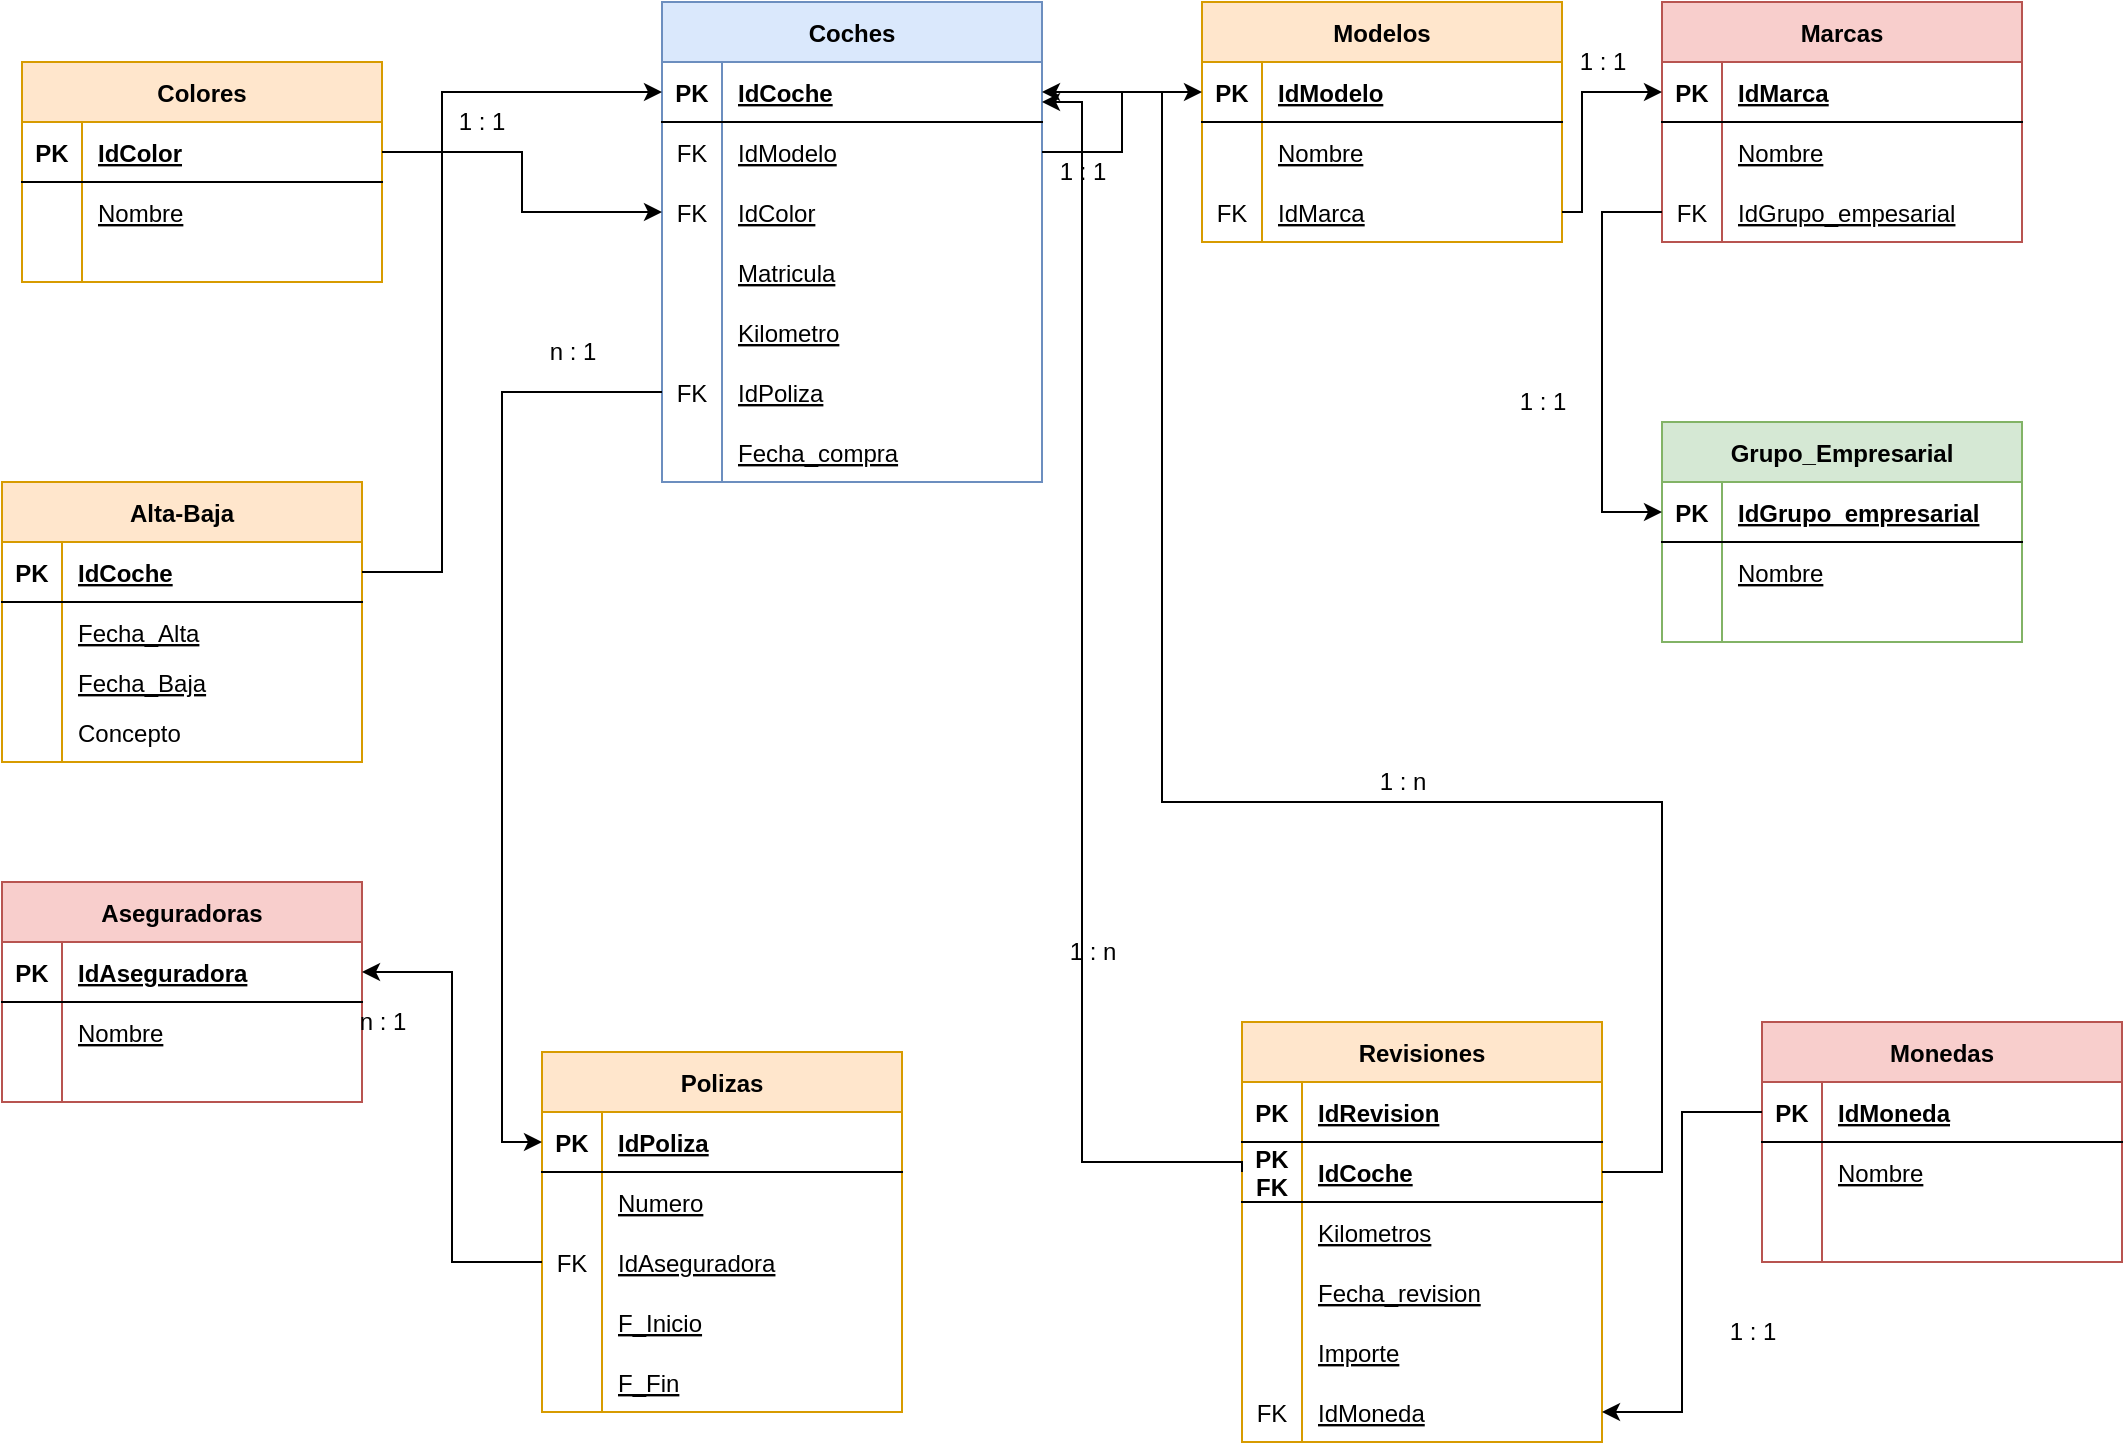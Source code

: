 <mxfile version="20.8.10" type="device"><diagram name="Página-1" id="ALyoZz7g11yR8r1dxX2s"><mxGraphModel dx="1207" dy="804" grid="1" gridSize="10" guides="1" tooltips="1" connect="1" arrows="1" fold="1" page="1" pageScale="1" pageWidth="827" pageHeight="1169" math="0" shadow="0"><root><mxCell id="0"/><mxCell id="1" parent="0"/><mxCell id="x5OvsBcUIqtDeZP3ZWmw-1" value="Coches" style="shape=table;startSize=30;container=1;collapsible=1;childLayout=tableLayout;fixedRows=1;rowLines=0;fontStyle=1;align=center;resizeLast=1;fillColor=#dae8fc;strokeColor=#6c8ebf;" parent="1" vertex="1"><mxGeometry x="350" y="40" width="190" height="240" as="geometry"/></mxCell><mxCell id="x5OvsBcUIqtDeZP3ZWmw-2" value="" style="shape=tableRow;horizontal=0;startSize=0;swimlaneHead=0;swimlaneBody=0;fillColor=none;collapsible=0;dropTarget=0;points=[[0,0.5],[1,0.5]];portConstraint=eastwest;top=0;left=0;right=0;bottom=1;" parent="x5OvsBcUIqtDeZP3ZWmw-1" vertex="1"><mxGeometry y="30" width="190" height="30" as="geometry"/></mxCell><mxCell id="x5OvsBcUIqtDeZP3ZWmw-3" value="PK" style="shape=partialRectangle;connectable=0;fillColor=none;top=0;left=0;bottom=0;right=0;fontStyle=1;overflow=hidden;" parent="x5OvsBcUIqtDeZP3ZWmw-2" vertex="1"><mxGeometry width="30" height="30" as="geometry"><mxRectangle width="30" height="30" as="alternateBounds"/></mxGeometry></mxCell><mxCell id="x5OvsBcUIqtDeZP3ZWmw-4" value="IdCoche" style="shape=partialRectangle;connectable=0;fillColor=none;top=0;left=0;bottom=0;right=0;align=left;spacingLeft=6;fontStyle=5;overflow=hidden;" parent="x5OvsBcUIqtDeZP3ZWmw-2" vertex="1"><mxGeometry x="30" width="160" height="30" as="geometry"><mxRectangle width="160" height="30" as="alternateBounds"/></mxGeometry></mxCell><mxCell id="x5OvsBcUIqtDeZP3ZWmw-172" value="" style="shape=tableRow;horizontal=0;startSize=0;swimlaneHead=0;swimlaneBody=0;fillColor=none;collapsible=0;dropTarget=0;points=[[0,0.5],[1,0.5]];portConstraint=eastwest;top=0;left=0;right=0;bottom=0;" parent="x5OvsBcUIqtDeZP3ZWmw-1" vertex="1"><mxGeometry y="60" width="190" height="30" as="geometry"/></mxCell><mxCell id="x5OvsBcUIqtDeZP3ZWmw-173" value="FK" style="shape=partialRectangle;connectable=0;fillColor=none;top=0;left=0;bottom=0;right=0;editable=1;overflow=hidden;" parent="x5OvsBcUIqtDeZP3ZWmw-172" vertex="1"><mxGeometry width="30" height="30" as="geometry"><mxRectangle width="30" height="30" as="alternateBounds"/></mxGeometry></mxCell><mxCell id="x5OvsBcUIqtDeZP3ZWmw-174" value="IdModelo" style="shape=partialRectangle;connectable=0;fillColor=none;top=0;left=0;bottom=0;right=0;align=left;spacingLeft=6;overflow=hidden;fontStyle=4" parent="x5OvsBcUIqtDeZP3ZWmw-172" vertex="1"><mxGeometry x="30" width="160" height="30" as="geometry"><mxRectangle width="160" height="30" as="alternateBounds"/></mxGeometry></mxCell><mxCell id="x5OvsBcUIqtDeZP3ZWmw-5" value="" style="shape=tableRow;horizontal=0;startSize=0;swimlaneHead=0;swimlaneBody=0;fillColor=none;collapsible=0;dropTarget=0;points=[[0,0.5],[1,0.5]];portConstraint=eastwest;top=0;left=0;right=0;bottom=0;" parent="x5OvsBcUIqtDeZP3ZWmw-1" vertex="1"><mxGeometry y="90" width="190" height="30" as="geometry"/></mxCell><mxCell id="x5OvsBcUIqtDeZP3ZWmw-6" value="FK" style="shape=partialRectangle;connectable=0;fillColor=none;top=0;left=0;bottom=0;right=0;editable=1;overflow=hidden;" parent="x5OvsBcUIqtDeZP3ZWmw-5" vertex="1"><mxGeometry width="30" height="30" as="geometry"><mxRectangle width="30" height="30" as="alternateBounds"/></mxGeometry></mxCell><mxCell id="x5OvsBcUIqtDeZP3ZWmw-7" value="IdColor" style="shape=partialRectangle;connectable=0;fillColor=none;top=0;left=0;bottom=0;right=0;align=left;spacingLeft=6;overflow=hidden;fontStyle=4" parent="x5OvsBcUIqtDeZP3ZWmw-5" vertex="1"><mxGeometry x="30" width="160" height="30" as="geometry"><mxRectangle width="160" height="30" as="alternateBounds"/></mxGeometry></mxCell><mxCell id="x5OvsBcUIqtDeZP3ZWmw-8" value="" style="shape=tableRow;horizontal=0;startSize=0;swimlaneHead=0;swimlaneBody=0;fillColor=none;collapsible=0;dropTarget=0;points=[[0,0.5],[1,0.5]];portConstraint=eastwest;top=0;left=0;right=0;bottom=0;" parent="x5OvsBcUIqtDeZP3ZWmw-1" vertex="1"><mxGeometry y="120" width="190" height="30" as="geometry"/></mxCell><mxCell id="x5OvsBcUIqtDeZP3ZWmw-9" value="" style="shape=partialRectangle;connectable=0;fillColor=none;top=0;left=0;bottom=0;right=0;editable=1;overflow=hidden;" parent="x5OvsBcUIqtDeZP3ZWmw-8" vertex="1"><mxGeometry width="30" height="30" as="geometry"><mxRectangle width="30" height="30" as="alternateBounds"/></mxGeometry></mxCell><mxCell id="x5OvsBcUIqtDeZP3ZWmw-10" value="Matricula" style="shape=partialRectangle;connectable=0;fillColor=none;top=0;left=0;bottom=0;right=0;align=left;spacingLeft=6;overflow=hidden;fontStyle=4" parent="x5OvsBcUIqtDeZP3ZWmw-8" vertex="1"><mxGeometry x="30" width="160" height="30" as="geometry"><mxRectangle width="160" height="30" as="alternateBounds"/></mxGeometry></mxCell><mxCell id="x5OvsBcUIqtDeZP3ZWmw-11" value="" style="shape=tableRow;horizontal=0;startSize=0;swimlaneHead=0;swimlaneBody=0;fillColor=none;collapsible=0;dropTarget=0;points=[[0,0.5],[1,0.5]];portConstraint=eastwest;top=0;left=0;right=0;bottom=0;" parent="x5OvsBcUIqtDeZP3ZWmw-1" vertex="1"><mxGeometry y="150" width="190" height="30" as="geometry"/></mxCell><mxCell id="x5OvsBcUIqtDeZP3ZWmw-12" value="" style="shape=partialRectangle;connectable=0;fillColor=none;top=0;left=0;bottom=0;right=0;editable=1;overflow=hidden;" parent="x5OvsBcUIqtDeZP3ZWmw-11" vertex="1"><mxGeometry width="30" height="30" as="geometry"><mxRectangle width="30" height="30" as="alternateBounds"/></mxGeometry></mxCell><mxCell id="x5OvsBcUIqtDeZP3ZWmw-13" value="Kilometro" style="shape=partialRectangle;connectable=0;fillColor=none;top=0;left=0;bottom=0;right=0;align=left;spacingLeft=6;overflow=hidden;fontStyle=4" parent="x5OvsBcUIqtDeZP3ZWmw-11" vertex="1"><mxGeometry x="30" width="160" height="30" as="geometry"><mxRectangle width="160" height="30" as="alternateBounds"/></mxGeometry></mxCell><mxCell id="x5OvsBcUIqtDeZP3ZWmw-26" value="" style="shape=tableRow;horizontal=0;startSize=0;swimlaneHead=0;swimlaneBody=0;fillColor=none;collapsible=0;dropTarget=0;points=[[0,0.5],[1,0.5]];portConstraint=eastwest;top=0;left=0;right=0;bottom=0;" parent="x5OvsBcUIqtDeZP3ZWmw-1" vertex="1"><mxGeometry y="180" width="190" height="30" as="geometry"/></mxCell><mxCell id="x5OvsBcUIqtDeZP3ZWmw-27" value="FK" style="shape=partialRectangle;connectable=0;fillColor=none;top=0;left=0;bottom=0;right=0;editable=1;overflow=hidden;" parent="x5OvsBcUIqtDeZP3ZWmw-26" vertex="1"><mxGeometry width="30" height="30" as="geometry"><mxRectangle width="30" height="30" as="alternateBounds"/></mxGeometry></mxCell><mxCell id="x5OvsBcUIqtDeZP3ZWmw-28" value="IdPoliza" style="shape=partialRectangle;connectable=0;fillColor=none;top=0;left=0;bottom=0;right=0;align=left;spacingLeft=6;overflow=hidden;fontStyle=4" parent="x5OvsBcUIqtDeZP3ZWmw-26" vertex="1"><mxGeometry x="30" width="160" height="30" as="geometry"><mxRectangle width="160" height="30" as="alternateBounds"/></mxGeometry></mxCell><mxCell id="x5OvsBcUIqtDeZP3ZWmw-32" value="" style="shape=tableRow;horizontal=0;startSize=0;swimlaneHead=0;swimlaneBody=0;fillColor=none;collapsible=0;dropTarget=0;points=[[0,0.5],[1,0.5]];portConstraint=eastwest;top=0;left=0;right=0;bottom=0;" parent="x5OvsBcUIqtDeZP3ZWmw-1" vertex="1"><mxGeometry y="210" width="190" height="30" as="geometry"/></mxCell><mxCell id="x5OvsBcUIqtDeZP3ZWmw-33" value="" style="shape=partialRectangle;connectable=0;fillColor=none;top=0;left=0;bottom=0;right=0;editable=1;overflow=hidden;" parent="x5OvsBcUIqtDeZP3ZWmw-32" vertex="1"><mxGeometry width="30" height="30" as="geometry"><mxRectangle width="30" height="30" as="alternateBounds"/></mxGeometry></mxCell><mxCell id="x5OvsBcUIqtDeZP3ZWmw-34" value="Fecha_compra" style="shape=partialRectangle;connectable=0;fillColor=none;top=0;left=0;bottom=0;right=0;align=left;spacingLeft=6;overflow=hidden;fontStyle=4" parent="x5OvsBcUIqtDeZP3ZWmw-32" vertex="1"><mxGeometry x="30" width="160" height="30" as="geometry"><mxRectangle width="160" height="30" as="alternateBounds"/></mxGeometry></mxCell><mxCell id="x5OvsBcUIqtDeZP3ZWmw-35" value="Colores" style="shape=table;startSize=30;container=1;collapsible=1;childLayout=tableLayout;fixedRows=1;rowLines=0;fontStyle=1;align=center;resizeLast=1;fillColor=#ffe6cc;strokeColor=#d79b00;" parent="1" vertex="1"><mxGeometry x="30" y="70" width="180" height="110" as="geometry"><mxRectangle x="70" y="370" width="80" height="30" as="alternateBounds"/></mxGeometry></mxCell><mxCell id="x5OvsBcUIqtDeZP3ZWmw-36" value="" style="shape=tableRow;horizontal=0;startSize=0;swimlaneHead=0;swimlaneBody=0;fillColor=none;collapsible=0;dropTarget=0;points=[[0,0.5],[1,0.5]];portConstraint=eastwest;top=0;left=0;right=0;bottom=1;" parent="x5OvsBcUIqtDeZP3ZWmw-35" vertex="1"><mxGeometry y="30" width="180" height="30" as="geometry"/></mxCell><mxCell id="x5OvsBcUIqtDeZP3ZWmw-37" value="PK" style="shape=partialRectangle;connectable=0;fillColor=none;top=0;left=0;bottom=0;right=0;fontStyle=1;overflow=hidden;" parent="x5OvsBcUIqtDeZP3ZWmw-36" vertex="1"><mxGeometry width="30" height="30" as="geometry"><mxRectangle width="30" height="30" as="alternateBounds"/></mxGeometry></mxCell><mxCell id="x5OvsBcUIqtDeZP3ZWmw-38" value="IdColor" style="shape=partialRectangle;connectable=0;fillColor=none;top=0;left=0;bottom=0;right=0;align=left;spacingLeft=6;fontStyle=5;overflow=hidden;" parent="x5OvsBcUIqtDeZP3ZWmw-36" vertex="1"><mxGeometry x="30" width="150" height="30" as="geometry"><mxRectangle width="150" height="30" as="alternateBounds"/></mxGeometry></mxCell><mxCell id="x5OvsBcUIqtDeZP3ZWmw-39" value="" style="shape=tableRow;horizontal=0;startSize=0;swimlaneHead=0;swimlaneBody=0;fillColor=none;collapsible=0;dropTarget=0;points=[[0,0.5],[1,0.5]];portConstraint=eastwest;top=0;left=0;right=0;bottom=0;" parent="x5OvsBcUIqtDeZP3ZWmw-35" vertex="1"><mxGeometry y="60" width="180" height="30" as="geometry"/></mxCell><mxCell id="x5OvsBcUIqtDeZP3ZWmw-40" value="" style="shape=partialRectangle;connectable=0;fillColor=none;top=0;left=0;bottom=0;right=0;editable=1;overflow=hidden;" parent="x5OvsBcUIqtDeZP3ZWmw-39" vertex="1"><mxGeometry width="30" height="30" as="geometry"><mxRectangle width="30" height="30" as="alternateBounds"/></mxGeometry></mxCell><mxCell id="x5OvsBcUIqtDeZP3ZWmw-41" value="Nombre" style="shape=partialRectangle;connectable=0;fillColor=none;top=0;left=0;bottom=0;right=0;align=left;spacingLeft=6;overflow=hidden;fontStyle=4" parent="x5OvsBcUIqtDeZP3ZWmw-39" vertex="1"><mxGeometry x="30" width="150" height="30" as="geometry"><mxRectangle width="150" height="30" as="alternateBounds"/></mxGeometry></mxCell><mxCell id="x5OvsBcUIqtDeZP3ZWmw-51" value="" style="shape=tableRow;horizontal=0;startSize=0;swimlaneHead=0;swimlaneBody=0;fillColor=none;collapsible=0;dropTarget=0;points=[[0,0.5],[1,0.5]];portConstraint=eastwest;top=0;left=0;right=0;bottom=0;" parent="x5OvsBcUIqtDeZP3ZWmw-35" vertex="1"><mxGeometry y="90" width="180" height="20" as="geometry"/></mxCell><mxCell id="x5OvsBcUIqtDeZP3ZWmw-52" value="" style="shape=partialRectangle;connectable=0;fillColor=none;top=0;left=0;bottom=0;right=0;editable=1;overflow=hidden;" parent="x5OvsBcUIqtDeZP3ZWmw-51" vertex="1"><mxGeometry width="30" height="20" as="geometry"><mxRectangle width="30" height="20" as="alternateBounds"/></mxGeometry></mxCell><mxCell id="x5OvsBcUIqtDeZP3ZWmw-53" value="" style="shape=partialRectangle;connectable=0;fillColor=none;top=0;left=0;bottom=0;right=0;align=left;spacingLeft=6;overflow=hidden;" parent="x5OvsBcUIqtDeZP3ZWmw-51" vertex="1"><mxGeometry x="30" width="150" height="20" as="geometry"><mxRectangle width="150" height="20" as="alternateBounds"/></mxGeometry></mxCell><mxCell id="x5OvsBcUIqtDeZP3ZWmw-96" value="Aseguradoras" style="shape=table;startSize=30;container=1;collapsible=1;childLayout=tableLayout;fixedRows=1;rowLines=0;fontStyle=1;align=center;resizeLast=1;fillColor=#f8cecc;strokeColor=#b85450;" parent="1" vertex="1"><mxGeometry x="20" y="480" width="180" height="110" as="geometry"><mxRectangle x="70" y="370" width="80" height="30" as="alternateBounds"/></mxGeometry></mxCell><mxCell id="x5OvsBcUIqtDeZP3ZWmw-97" value="" style="shape=tableRow;horizontal=0;startSize=0;swimlaneHead=0;swimlaneBody=0;fillColor=none;collapsible=0;dropTarget=0;points=[[0,0.5],[1,0.5]];portConstraint=eastwest;top=0;left=0;right=0;bottom=1;" parent="x5OvsBcUIqtDeZP3ZWmw-96" vertex="1"><mxGeometry y="30" width="180" height="30" as="geometry"/></mxCell><mxCell id="x5OvsBcUIqtDeZP3ZWmw-98" value="PK" style="shape=partialRectangle;connectable=0;fillColor=none;top=0;left=0;bottom=0;right=0;fontStyle=1;overflow=hidden;" parent="x5OvsBcUIqtDeZP3ZWmw-97" vertex="1"><mxGeometry width="30" height="30" as="geometry"><mxRectangle width="30" height="30" as="alternateBounds"/></mxGeometry></mxCell><mxCell id="x5OvsBcUIqtDeZP3ZWmw-99" value="IdAseguradora" style="shape=partialRectangle;connectable=0;fillColor=none;top=0;left=0;bottom=0;right=0;align=left;spacingLeft=6;fontStyle=5;overflow=hidden;" parent="x5OvsBcUIqtDeZP3ZWmw-97" vertex="1"><mxGeometry x="30" width="150" height="30" as="geometry"><mxRectangle width="150" height="30" as="alternateBounds"/></mxGeometry></mxCell><mxCell id="x5OvsBcUIqtDeZP3ZWmw-100" value="" style="shape=tableRow;horizontal=0;startSize=0;swimlaneHead=0;swimlaneBody=0;fillColor=none;collapsible=0;dropTarget=0;points=[[0,0.5],[1,0.5]];portConstraint=eastwest;top=0;left=0;right=0;bottom=0;" parent="x5OvsBcUIqtDeZP3ZWmw-96" vertex="1"><mxGeometry y="60" width="180" height="30" as="geometry"/></mxCell><mxCell id="x5OvsBcUIqtDeZP3ZWmw-101" value="" style="shape=partialRectangle;connectable=0;fillColor=none;top=0;left=0;bottom=0;right=0;editable=1;overflow=hidden;" parent="x5OvsBcUIqtDeZP3ZWmw-100" vertex="1"><mxGeometry width="30" height="30" as="geometry"><mxRectangle width="30" height="30" as="alternateBounds"/></mxGeometry></mxCell><mxCell id="x5OvsBcUIqtDeZP3ZWmw-102" value="Nombre" style="shape=partialRectangle;connectable=0;fillColor=none;top=0;left=0;bottom=0;right=0;align=left;spacingLeft=6;overflow=hidden;fontStyle=4" parent="x5OvsBcUIqtDeZP3ZWmw-100" vertex="1"><mxGeometry x="30" width="150" height="30" as="geometry"><mxRectangle width="150" height="30" as="alternateBounds"/></mxGeometry></mxCell><mxCell id="x5OvsBcUIqtDeZP3ZWmw-103" value="" style="shape=tableRow;horizontal=0;startSize=0;swimlaneHead=0;swimlaneBody=0;fillColor=none;collapsible=0;dropTarget=0;points=[[0,0.5],[1,0.5]];portConstraint=eastwest;top=0;left=0;right=0;bottom=0;" parent="x5OvsBcUIqtDeZP3ZWmw-96" vertex="1"><mxGeometry y="90" width="180" height="20" as="geometry"/></mxCell><mxCell id="x5OvsBcUIqtDeZP3ZWmw-104" value="" style="shape=partialRectangle;connectable=0;fillColor=none;top=0;left=0;bottom=0;right=0;editable=1;overflow=hidden;" parent="x5OvsBcUIqtDeZP3ZWmw-103" vertex="1"><mxGeometry width="30" height="20" as="geometry"><mxRectangle width="30" height="20" as="alternateBounds"/></mxGeometry></mxCell><mxCell id="x5OvsBcUIqtDeZP3ZWmw-105" value="" style="shape=partialRectangle;connectable=0;fillColor=none;top=0;left=0;bottom=0;right=0;align=left;spacingLeft=6;overflow=hidden;" parent="x5OvsBcUIqtDeZP3ZWmw-103" vertex="1"><mxGeometry x="30" width="150" height="20" as="geometry"><mxRectangle width="150" height="20" as="alternateBounds"/></mxGeometry></mxCell><mxCell id="x5OvsBcUIqtDeZP3ZWmw-106" value="Polizas" style="shape=table;startSize=30;container=1;collapsible=1;childLayout=tableLayout;fixedRows=1;rowLines=0;fontStyle=1;align=center;resizeLast=1;fillColor=#ffe6cc;strokeColor=#d79b00;" parent="1" vertex="1"><mxGeometry x="290" y="565" width="180" height="180" as="geometry"><mxRectangle x="70" y="370" width="80" height="30" as="alternateBounds"/></mxGeometry></mxCell><mxCell id="x5OvsBcUIqtDeZP3ZWmw-107" value="" style="shape=tableRow;horizontal=0;startSize=0;swimlaneHead=0;swimlaneBody=0;fillColor=none;collapsible=0;dropTarget=0;points=[[0,0.5],[1,0.5]];portConstraint=eastwest;top=0;left=0;right=0;bottom=1;" parent="x5OvsBcUIqtDeZP3ZWmw-106" vertex="1"><mxGeometry y="30" width="180" height="30" as="geometry"/></mxCell><mxCell id="x5OvsBcUIqtDeZP3ZWmw-108" value="PK" style="shape=partialRectangle;connectable=0;fillColor=none;top=0;left=0;bottom=0;right=0;fontStyle=1;overflow=hidden;" parent="x5OvsBcUIqtDeZP3ZWmw-107" vertex="1"><mxGeometry width="30" height="30" as="geometry"><mxRectangle width="30" height="30" as="alternateBounds"/></mxGeometry></mxCell><mxCell id="x5OvsBcUIqtDeZP3ZWmw-109" value="IdPoliza" style="shape=partialRectangle;connectable=0;fillColor=none;top=0;left=0;bottom=0;right=0;align=left;spacingLeft=6;fontStyle=5;overflow=hidden;" parent="x5OvsBcUIqtDeZP3ZWmw-107" vertex="1"><mxGeometry x="30" width="150" height="30" as="geometry"><mxRectangle width="150" height="30" as="alternateBounds"/></mxGeometry></mxCell><mxCell id="x5OvsBcUIqtDeZP3ZWmw-110" value="" style="shape=tableRow;horizontal=0;startSize=0;swimlaneHead=0;swimlaneBody=0;fillColor=none;collapsible=0;dropTarget=0;points=[[0,0.5],[1,0.5]];portConstraint=eastwest;top=0;left=0;right=0;bottom=0;" parent="x5OvsBcUIqtDeZP3ZWmw-106" vertex="1"><mxGeometry y="60" width="180" height="30" as="geometry"/></mxCell><mxCell id="x5OvsBcUIqtDeZP3ZWmw-111" value="" style="shape=partialRectangle;connectable=0;fillColor=none;top=0;left=0;bottom=0;right=0;editable=1;overflow=hidden;" parent="x5OvsBcUIqtDeZP3ZWmw-110" vertex="1"><mxGeometry width="30" height="30" as="geometry"><mxRectangle width="30" height="30" as="alternateBounds"/></mxGeometry></mxCell><mxCell id="x5OvsBcUIqtDeZP3ZWmw-112" value="Numero" style="shape=partialRectangle;connectable=0;fillColor=none;top=0;left=0;bottom=0;right=0;align=left;spacingLeft=6;overflow=hidden;fontStyle=4" parent="x5OvsBcUIqtDeZP3ZWmw-110" vertex="1"><mxGeometry x="30" width="150" height="30" as="geometry"><mxRectangle width="150" height="30" as="alternateBounds"/></mxGeometry></mxCell><mxCell id="x5OvsBcUIqtDeZP3ZWmw-139" value="" style="shape=tableRow;horizontal=0;startSize=0;swimlaneHead=0;swimlaneBody=0;fillColor=none;collapsible=0;dropTarget=0;points=[[0,0.5],[1,0.5]];portConstraint=eastwest;top=0;left=0;right=0;bottom=0;" parent="x5OvsBcUIqtDeZP3ZWmw-106" vertex="1"><mxGeometry y="90" width="180" height="30" as="geometry"/></mxCell><mxCell id="x5OvsBcUIqtDeZP3ZWmw-140" value="FK" style="shape=partialRectangle;connectable=0;fillColor=none;top=0;left=0;bottom=0;right=0;editable=1;overflow=hidden;" parent="x5OvsBcUIqtDeZP3ZWmw-139" vertex="1"><mxGeometry width="30" height="30" as="geometry"><mxRectangle width="30" height="30" as="alternateBounds"/></mxGeometry></mxCell><mxCell id="x5OvsBcUIqtDeZP3ZWmw-141" value="IdAseguradora" style="shape=partialRectangle;connectable=0;fillColor=none;top=0;left=0;bottom=0;right=0;align=left;spacingLeft=6;overflow=hidden;fontStyle=4" parent="x5OvsBcUIqtDeZP3ZWmw-139" vertex="1"><mxGeometry x="30" width="150" height="30" as="geometry"><mxRectangle width="150" height="30" as="alternateBounds"/></mxGeometry></mxCell><mxCell id="gwxScwdtuCFTJQRwr-ng-43" value="" style="shape=tableRow;horizontal=0;startSize=0;swimlaneHead=0;swimlaneBody=0;fillColor=none;collapsible=0;dropTarget=0;points=[[0,0.5],[1,0.5]];portConstraint=eastwest;top=0;left=0;right=0;bottom=0;" vertex="1" parent="x5OvsBcUIqtDeZP3ZWmw-106"><mxGeometry y="120" width="180" height="30" as="geometry"/></mxCell><mxCell id="gwxScwdtuCFTJQRwr-ng-44" value="" style="shape=partialRectangle;connectable=0;fillColor=none;top=0;left=0;bottom=0;right=0;editable=1;overflow=hidden;" vertex="1" parent="gwxScwdtuCFTJQRwr-ng-43"><mxGeometry width="30" height="30" as="geometry"><mxRectangle width="30" height="30" as="alternateBounds"/></mxGeometry></mxCell><mxCell id="gwxScwdtuCFTJQRwr-ng-45" value="F_Inicio" style="shape=partialRectangle;connectable=0;fillColor=none;top=0;left=0;bottom=0;right=0;align=left;spacingLeft=6;overflow=hidden;fontStyle=4" vertex="1" parent="gwxScwdtuCFTJQRwr-ng-43"><mxGeometry x="30" width="150" height="30" as="geometry"><mxRectangle width="150" height="30" as="alternateBounds"/></mxGeometry></mxCell><mxCell id="gwxScwdtuCFTJQRwr-ng-46" value="" style="shape=tableRow;horizontal=0;startSize=0;swimlaneHead=0;swimlaneBody=0;fillColor=none;collapsible=0;dropTarget=0;points=[[0,0.5],[1,0.5]];portConstraint=eastwest;top=0;left=0;right=0;bottom=0;" vertex="1" parent="x5OvsBcUIqtDeZP3ZWmw-106"><mxGeometry y="150" width="180" height="30" as="geometry"/></mxCell><mxCell id="gwxScwdtuCFTJQRwr-ng-47" value="" style="shape=partialRectangle;connectable=0;fillColor=none;top=0;left=0;bottom=0;right=0;editable=1;overflow=hidden;" vertex="1" parent="gwxScwdtuCFTJQRwr-ng-46"><mxGeometry width="30" height="30" as="geometry"><mxRectangle width="30" height="30" as="alternateBounds"/></mxGeometry></mxCell><mxCell id="gwxScwdtuCFTJQRwr-ng-48" value="F_Fin" style="shape=partialRectangle;connectable=0;fillColor=none;top=0;left=0;bottom=0;right=0;align=left;spacingLeft=6;overflow=hidden;fontStyle=4" vertex="1" parent="gwxScwdtuCFTJQRwr-ng-46"><mxGeometry x="30" width="150" height="30" as="geometry"><mxRectangle width="150" height="30" as="alternateBounds"/></mxGeometry></mxCell><mxCell id="x5OvsBcUIqtDeZP3ZWmw-116" value="Revisiones" style="shape=table;startSize=30;container=1;collapsible=1;childLayout=tableLayout;fixedRows=1;rowLines=0;fontStyle=1;align=center;resizeLast=1;fillColor=#ffe6cc;strokeColor=#d79b00;" parent="1" vertex="1"><mxGeometry x="640" y="550" width="180" height="210" as="geometry"><mxRectangle x="70" y="370" width="80" height="30" as="alternateBounds"/></mxGeometry></mxCell><mxCell id="x5OvsBcUIqtDeZP3ZWmw-117" value="" style="shape=tableRow;horizontal=0;startSize=0;swimlaneHead=0;swimlaneBody=0;fillColor=none;collapsible=0;dropTarget=0;points=[[0,0.5],[1,0.5]];portConstraint=eastwest;top=0;left=0;right=0;bottom=1;" parent="x5OvsBcUIqtDeZP3ZWmw-116" vertex="1"><mxGeometry y="30" width="180" height="30" as="geometry"/></mxCell><mxCell id="x5OvsBcUIqtDeZP3ZWmw-118" value="PK" style="shape=partialRectangle;connectable=0;fillColor=none;top=0;left=0;bottom=0;right=0;fontStyle=1;overflow=hidden;" parent="x5OvsBcUIqtDeZP3ZWmw-117" vertex="1"><mxGeometry width="30" height="30" as="geometry"><mxRectangle width="30" height="30" as="alternateBounds"/></mxGeometry></mxCell><mxCell id="x5OvsBcUIqtDeZP3ZWmw-119" value="IdRevision" style="shape=partialRectangle;connectable=0;fillColor=none;top=0;left=0;bottom=0;right=0;align=left;spacingLeft=6;fontStyle=5;overflow=hidden;" parent="x5OvsBcUIqtDeZP3ZWmw-117" vertex="1"><mxGeometry x="30" width="150" height="30" as="geometry"><mxRectangle width="150" height="30" as="alternateBounds"/></mxGeometry></mxCell><mxCell id="gwxScwdtuCFTJQRwr-ng-37" value="" style="shape=tableRow;horizontal=0;startSize=0;swimlaneHead=0;swimlaneBody=0;fillColor=none;collapsible=0;dropTarget=0;points=[[0,0.5],[1,0.5]];portConstraint=eastwest;top=0;left=0;right=0;bottom=1;" vertex="1" parent="x5OvsBcUIqtDeZP3ZWmw-116"><mxGeometry y="60" width="180" height="30" as="geometry"/></mxCell><mxCell id="gwxScwdtuCFTJQRwr-ng-38" value="PK&#10;FK" style="shape=partialRectangle;connectable=0;fillColor=none;top=0;left=0;bottom=0;right=0;fontStyle=1;overflow=hidden;" vertex="1" parent="gwxScwdtuCFTJQRwr-ng-37"><mxGeometry width="30" height="30" as="geometry"><mxRectangle width="30" height="30" as="alternateBounds"/></mxGeometry></mxCell><mxCell id="gwxScwdtuCFTJQRwr-ng-39" value="IdCoche" style="shape=partialRectangle;connectable=0;fillColor=none;top=0;left=0;bottom=0;right=0;align=left;spacingLeft=6;fontStyle=5;overflow=hidden;" vertex="1" parent="gwxScwdtuCFTJQRwr-ng-37"><mxGeometry x="30" width="150" height="30" as="geometry"><mxRectangle width="150" height="30" as="alternateBounds"/></mxGeometry></mxCell><mxCell id="x5OvsBcUIqtDeZP3ZWmw-120" value="" style="shape=tableRow;horizontal=0;startSize=0;swimlaneHead=0;swimlaneBody=0;fillColor=none;collapsible=0;dropTarget=0;points=[[0,0.5],[1,0.5]];portConstraint=eastwest;top=0;left=0;right=0;bottom=0;" parent="x5OvsBcUIqtDeZP3ZWmw-116" vertex="1"><mxGeometry y="90" width="180" height="30" as="geometry"/></mxCell><mxCell id="x5OvsBcUIqtDeZP3ZWmw-121" value="" style="shape=partialRectangle;connectable=0;fillColor=none;top=0;left=0;bottom=0;right=0;editable=1;overflow=hidden;" parent="x5OvsBcUIqtDeZP3ZWmw-120" vertex="1"><mxGeometry width="30" height="30" as="geometry"><mxRectangle width="30" height="30" as="alternateBounds"/></mxGeometry></mxCell><mxCell id="x5OvsBcUIqtDeZP3ZWmw-122" value="Kilometros" style="shape=partialRectangle;connectable=0;fillColor=none;top=0;left=0;bottom=0;right=0;align=left;spacingLeft=6;overflow=hidden;fontStyle=4" parent="x5OvsBcUIqtDeZP3ZWmw-120" vertex="1"><mxGeometry x="30" width="150" height="30" as="geometry"><mxRectangle width="150" height="30" as="alternateBounds"/></mxGeometry></mxCell><mxCell id="x5OvsBcUIqtDeZP3ZWmw-126" value="" style="shape=tableRow;horizontal=0;startSize=0;swimlaneHead=0;swimlaneBody=0;fillColor=none;collapsible=0;dropTarget=0;points=[[0,0.5],[1,0.5]];portConstraint=eastwest;top=0;left=0;right=0;bottom=0;" parent="x5OvsBcUIqtDeZP3ZWmw-116" vertex="1"><mxGeometry y="120" width="180" height="30" as="geometry"/></mxCell><mxCell id="x5OvsBcUIqtDeZP3ZWmw-127" value="" style="shape=partialRectangle;connectable=0;fillColor=none;top=0;left=0;bottom=0;right=0;editable=1;overflow=hidden;" parent="x5OvsBcUIqtDeZP3ZWmw-126" vertex="1"><mxGeometry width="30" height="30" as="geometry"><mxRectangle width="30" height="30" as="alternateBounds"/></mxGeometry></mxCell><mxCell id="x5OvsBcUIqtDeZP3ZWmw-128" value="Fecha_revision" style="shape=partialRectangle;connectable=0;fillColor=none;top=0;left=0;bottom=0;right=0;align=left;spacingLeft=6;overflow=hidden;fontStyle=4" parent="x5OvsBcUIqtDeZP3ZWmw-126" vertex="1"><mxGeometry x="30" width="150" height="30" as="geometry"><mxRectangle width="150" height="30" as="alternateBounds"/></mxGeometry></mxCell><mxCell id="x5OvsBcUIqtDeZP3ZWmw-129" value="" style="shape=tableRow;horizontal=0;startSize=0;swimlaneHead=0;swimlaneBody=0;fillColor=none;collapsible=0;dropTarget=0;points=[[0,0.5],[1,0.5]];portConstraint=eastwest;top=0;left=0;right=0;bottom=0;" parent="x5OvsBcUIqtDeZP3ZWmw-116" vertex="1"><mxGeometry y="150" width="180" height="30" as="geometry"/></mxCell><mxCell id="x5OvsBcUIqtDeZP3ZWmw-130" value="" style="shape=partialRectangle;connectable=0;fillColor=none;top=0;left=0;bottom=0;right=0;editable=1;overflow=hidden;" parent="x5OvsBcUIqtDeZP3ZWmw-129" vertex="1"><mxGeometry width="30" height="30" as="geometry"><mxRectangle width="30" height="30" as="alternateBounds"/></mxGeometry></mxCell><mxCell id="x5OvsBcUIqtDeZP3ZWmw-131" value="Importe" style="shape=partialRectangle;connectable=0;fillColor=none;top=0;left=0;bottom=0;right=0;align=left;spacingLeft=6;overflow=hidden;fontStyle=4" parent="x5OvsBcUIqtDeZP3ZWmw-129" vertex="1"><mxGeometry x="30" width="150" height="30" as="geometry"><mxRectangle width="150" height="30" as="alternateBounds"/></mxGeometry></mxCell><mxCell id="Su_0yEGeyir51WciWQ5M-19" value="" style="shape=tableRow;horizontal=0;startSize=0;swimlaneHead=0;swimlaneBody=0;fillColor=none;collapsible=0;dropTarget=0;points=[[0,0.5],[1,0.5]];portConstraint=eastwest;top=0;left=0;right=0;bottom=0;" parent="x5OvsBcUIqtDeZP3ZWmw-116" vertex="1"><mxGeometry y="180" width="180" height="30" as="geometry"/></mxCell><mxCell id="Su_0yEGeyir51WciWQ5M-20" value="FK" style="shape=partialRectangle;connectable=0;fillColor=none;top=0;left=0;bottom=0;right=0;editable=1;overflow=hidden;" parent="Su_0yEGeyir51WciWQ5M-19" vertex="1"><mxGeometry width="30" height="30" as="geometry"><mxRectangle width="30" height="30" as="alternateBounds"/></mxGeometry></mxCell><mxCell id="Su_0yEGeyir51WciWQ5M-21" value="IdMoneda" style="shape=partialRectangle;connectable=0;fillColor=none;top=0;left=0;bottom=0;right=0;align=left;spacingLeft=6;overflow=hidden;fontStyle=4" parent="Su_0yEGeyir51WciWQ5M-19" vertex="1"><mxGeometry x="30" width="150" height="30" as="geometry"><mxRectangle width="150" height="30" as="alternateBounds"/></mxGeometry></mxCell><mxCell id="x5OvsBcUIqtDeZP3ZWmw-132" style="edgeStyle=orthogonalEdgeStyle;rounded=0;orthogonalLoop=1;jettySize=auto;html=1;exitX=1;exitY=0.5;exitDx=0;exitDy=0;" parent="1" source="x5OvsBcUIqtDeZP3ZWmw-36" target="x5OvsBcUIqtDeZP3ZWmw-5" edge="1"><mxGeometry relative="1" as="geometry"><mxPoint x="310" y="140" as="targetPoint"/></mxGeometry></mxCell><mxCell id="x5OvsBcUIqtDeZP3ZWmw-142" style="edgeStyle=orthogonalEdgeStyle;rounded=0;orthogonalLoop=1;jettySize=auto;html=1;exitX=0;exitY=0.5;exitDx=0;exitDy=0;entryX=1;entryY=0.5;entryDx=0;entryDy=0;" parent="1" source="x5OvsBcUIqtDeZP3ZWmw-139" target="x5OvsBcUIqtDeZP3ZWmw-97" edge="1"><mxGeometry relative="1" as="geometry"/></mxCell><mxCell id="x5OvsBcUIqtDeZP3ZWmw-143" value="Marcas" style="shape=table;startSize=30;container=1;collapsible=1;childLayout=tableLayout;fixedRows=1;rowLines=0;fontStyle=1;align=center;resizeLast=1;fillColor=#f8cecc;strokeColor=#b85450;" parent="1" vertex="1"><mxGeometry x="850" y="40" width="180" height="120" as="geometry"/></mxCell><mxCell id="x5OvsBcUIqtDeZP3ZWmw-144" value="" style="shape=tableRow;horizontal=0;startSize=0;swimlaneHead=0;swimlaneBody=0;fillColor=none;collapsible=0;dropTarget=0;points=[[0,0.5],[1,0.5]];portConstraint=eastwest;top=0;left=0;right=0;bottom=1;" parent="x5OvsBcUIqtDeZP3ZWmw-143" vertex="1"><mxGeometry y="30" width="180" height="30" as="geometry"/></mxCell><mxCell id="x5OvsBcUIqtDeZP3ZWmw-145" value="PK" style="shape=partialRectangle;connectable=0;fillColor=none;top=0;left=0;bottom=0;right=0;fontStyle=1;overflow=hidden;" parent="x5OvsBcUIqtDeZP3ZWmw-144" vertex="1"><mxGeometry width="30" height="30" as="geometry"><mxRectangle width="30" height="30" as="alternateBounds"/></mxGeometry></mxCell><mxCell id="x5OvsBcUIqtDeZP3ZWmw-146" value="IdMarca" style="shape=partialRectangle;connectable=0;fillColor=none;top=0;left=0;bottom=0;right=0;align=left;spacingLeft=6;fontStyle=5;overflow=hidden;" parent="x5OvsBcUIqtDeZP3ZWmw-144" vertex="1"><mxGeometry x="30" width="150" height="30" as="geometry"><mxRectangle width="150" height="30" as="alternateBounds"/></mxGeometry></mxCell><mxCell id="x5OvsBcUIqtDeZP3ZWmw-147" value="" style="shape=tableRow;horizontal=0;startSize=0;swimlaneHead=0;swimlaneBody=0;fillColor=none;collapsible=0;dropTarget=0;points=[[0,0.5],[1,0.5]];portConstraint=eastwest;top=0;left=0;right=0;bottom=0;" parent="x5OvsBcUIqtDeZP3ZWmw-143" vertex="1"><mxGeometry y="60" width="180" height="30" as="geometry"/></mxCell><mxCell id="x5OvsBcUIqtDeZP3ZWmw-148" value="" style="shape=partialRectangle;connectable=0;fillColor=none;top=0;left=0;bottom=0;right=0;editable=1;overflow=hidden;" parent="x5OvsBcUIqtDeZP3ZWmw-147" vertex="1"><mxGeometry width="30" height="30" as="geometry"><mxRectangle width="30" height="30" as="alternateBounds"/></mxGeometry></mxCell><mxCell id="x5OvsBcUIqtDeZP3ZWmw-149" value="Nombre" style="shape=partialRectangle;connectable=0;fillColor=none;top=0;left=0;bottom=0;right=0;align=left;spacingLeft=6;overflow=hidden;fontStyle=4" parent="x5OvsBcUIqtDeZP3ZWmw-147" vertex="1"><mxGeometry x="30" width="150" height="30" as="geometry"><mxRectangle width="150" height="30" as="alternateBounds"/></mxGeometry></mxCell><mxCell id="x5OvsBcUIqtDeZP3ZWmw-167" value="" style="shape=tableRow;horizontal=0;startSize=0;swimlaneHead=0;swimlaneBody=0;fillColor=none;collapsible=0;dropTarget=0;points=[[0,0.5],[1,0.5]];portConstraint=eastwest;top=0;left=0;right=0;bottom=0;" parent="x5OvsBcUIqtDeZP3ZWmw-143" vertex="1"><mxGeometry y="90" width="180" height="30" as="geometry"/></mxCell><mxCell id="x5OvsBcUIqtDeZP3ZWmw-168" value="FK" style="shape=partialRectangle;connectable=0;fillColor=none;top=0;left=0;bottom=0;right=0;editable=1;overflow=hidden;" parent="x5OvsBcUIqtDeZP3ZWmw-167" vertex="1"><mxGeometry width="30" height="30" as="geometry"><mxRectangle width="30" height="30" as="alternateBounds"/></mxGeometry></mxCell><mxCell id="x5OvsBcUIqtDeZP3ZWmw-169" value="IdGrupo_empesarial" style="shape=partialRectangle;connectable=0;fillColor=none;top=0;left=0;bottom=0;right=0;align=left;spacingLeft=6;overflow=hidden;fontStyle=4" parent="x5OvsBcUIqtDeZP3ZWmw-167" vertex="1"><mxGeometry x="30" width="150" height="30" as="geometry"><mxRectangle width="150" height="30" as="alternateBounds"/></mxGeometry></mxCell><mxCell id="x5OvsBcUIqtDeZP3ZWmw-157" value="Grupo_Empresarial" style="shape=table;startSize=30;container=1;collapsible=1;childLayout=tableLayout;fixedRows=1;rowLines=0;fontStyle=1;align=center;resizeLast=1;fillColor=#d5e8d4;strokeColor=#82b366;" parent="1" vertex="1"><mxGeometry x="850" y="250" width="180" height="110" as="geometry"/></mxCell><mxCell id="x5OvsBcUIqtDeZP3ZWmw-158" value="" style="shape=tableRow;horizontal=0;startSize=0;swimlaneHead=0;swimlaneBody=0;fillColor=none;collapsible=0;dropTarget=0;points=[[0,0.5],[1,0.5]];portConstraint=eastwest;top=0;left=0;right=0;bottom=1;" parent="x5OvsBcUIqtDeZP3ZWmw-157" vertex="1"><mxGeometry y="30" width="180" height="30" as="geometry"/></mxCell><mxCell id="x5OvsBcUIqtDeZP3ZWmw-159" value="PK" style="shape=partialRectangle;connectable=0;fillColor=none;top=0;left=0;bottom=0;right=0;fontStyle=1;overflow=hidden;" parent="x5OvsBcUIqtDeZP3ZWmw-158" vertex="1"><mxGeometry width="30" height="30" as="geometry"><mxRectangle width="30" height="30" as="alternateBounds"/></mxGeometry></mxCell><mxCell id="x5OvsBcUIqtDeZP3ZWmw-160" value="IdGrupo_empresarial" style="shape=partialRectangle;connectable=0;fillColor=none;top=0;left=0;bottom=0;right=0;align=left;spacingLeft=6;fontStyle=5;overflow=hidden;" parent="x5OvsBcUIqtDeZP3ZWmw-158" vertex="1"><mxGeometry x="30" width="150" height="30" as="geometry"><mxRectangle width="150" height="30" as="alternateBounds"/></mxGeometry></mxCell><mxCell id="x5OvsBcUIqtDeZP3ZWmw-161" value="" style="shape=tableRow;horizontal=0;startSize=0;swimlaneHead=0;swimlaneBody=0;fillColor=none;collapsible=0;dropTarget=0;points=[[0,0.5],[1,0.5]];portConstraint=eastwest;top=0;left=0;right=0;bottom=0;" parent="x5OvsBcUIqtDeZP3ZWmw-157" vertex="1"><mxGeometry y="60" width="180" height="30" as="geometry"/></mxCell><mxCell id="x5OvsBcUIqtDeZP3ZWmw-162" value="" style="shape=partialRectangle;connectable=0;fillColor=none;top=0;left=0;bottom=0;right=0;editable=1;overflow=hidden;" parent="x5OvsBcUIqtDeZP3ZWmw-161" vertex="1"><mxGeometry width="30" height="30" as="geometry"><mxRectangle width="30" height="30" as="alternateBounds"/></mxGeometry></mxCell><mxCell id="x5OvsBcUIqtDeZP3ZWmw-163" value="Nombre" style="shape=partialRectangle;connectable=0;fillColor=none;top=0;left=0;bottom=0;right=0;align=left;spacingLeft=6;overflow=hidden;fontStyle=4" parent="x5OvsBcUIqtDeZP3ZWmw-161" vertex="1"><mxGeometry x="30" width="150" height="30" as="geometry"><mxRectangle width="150" height="30" as="alternateBounds"/></mxGeometry></mxCell><mxCell id="x5OvsBcUIqtDeZP3ZWmw-164" value="" style="shape=tableRow;horizontal=0;startSize=0;swimlaneHead=0;swimlaneBody=0;fillColor=none;collapsible=0;dropTarget=0;points=[[0,0.5],[1,0.5]];portConstraint=eastwest;top=0;left=0;right=0;bottom=0;" parent="x5OvsBcUIqtDeZP3ZWmw-157" vertex="1"><mxGeometry y="90" width="180" height="20" as="geometry"/></mxCell><mxCell id="x5OvsBcUIqtDeZP3ZWmw-165" value="" style="shape=partialRectangle;connectable=0;fillColor=none;top=0;left=0;bottom=0;right=0;editable=1;overflow=hidden;" parent="x5OvsBcUIqtDeZP3ZWmw-164" vertex="1"><mxGeometry width="30" height="20" as="geometry"><mxRectangle width="30" height="20" as="alternateBounds"/></mxGeometry></mxCell><mxCell id="x5OvsBcUIqtDeZP3ZWmw-166" value="" style="shape=partialRectangle;connectable=0;fillColor=none;top=0;left=0;bottom=0;right=0;align=left;spacingLeft=6;overflow=hidden;" parent="x5OvsBcUIqtDeZP3ZWmw-164" vertex="1"><mxGeometry x="30" width="150" height="20" as="geometry"><mxRectangle width="150" height="20" as="alternateBounds"/></mxGeometry></mxCell><mxCell id="x5OvsBcUIqtDeZP3ZWmw-175" value="Modelos" style="shape=table;startSize=30;container=1;collapsible=1;childLayout=tableLayout;fixedRows=1;rowLines=0;fontStyle=1;align=center;resizeLast=1;fillColor=#ffe6cc;strokeColor=#d79b00;" parent="1" vertex="1"><mxGeometry x="620" y="40" width="180" height="120" as="geometry"/></mxCell><mxCell id="x5OvsBcUIqtDeZP3ZWmw-176" value="" style="shape=tableRow;horizontal=0;startSize=0;swimlaneHead=0;swimlaneBody=0;fillColor=none;collapsible=0;dropTarget=0;points=[[0,0.5],[1,0.5]];portConstraint=eastwest;top=0;left=0;right=0;bottom=1;" parent="x5OvsBcUIqtDeZP3ZWmw-175" vertex="1"><mxGeometry y="30" width="180" height="30" as="geometry"/></mxCell><mxCell id="x5OvsBcUIqtDeZP3ZWmw-177" value="PK" style="shape=partialRectangle;connectable=0;fillColor=none;top=0;left=0;bottom=0;right=0;fontStyle=1;overflow=hidden;" parent="x5OvsBcUIqtDeZP3ZWmw-176" vertex="1"><mxGeometry width="30" height="30" as="geometry"><mxRectangle width="30" height="30" as="alternateBounds"/></mxGeometry></mxCell><mxCell id="x5OvsBcUIqtDeZP3ZWmw-178" value="IdModelo" style="shape=partialRectangle;connectable=0;fillColor=none;top=0;left=0;bottom=0;right=0;align=left;spacingLeft=6;fontStyle=5;overflow=hidden;" parent="x5OvsBcUIqtDeZP3ZWmw-176" vertex="1"><mxGeometry x="30" width="150" height="30" as="geometry"><mxRectangle width="150" height="30" as="alternateBounds"/></mxGeometry></mxCell><mxCell id="x5OvsBcUIqtDeZP3ZWmw-179" value="" style="shape=tableRow;horizontal=0;startSize=0;swimlaneHead=0;swimlaneBody=0;fillColor=none;collapsible=0;dropTarget=0;points=[[0,0.5],[1,0.5]];portConstraint=eastwest;top=0;left=0;right=0;bottom=0;" parent="x5OvsBcUIqtDeZP3ZWmw-175" vertex="1"><mxGeometry y="60" width="180" height="30" as="geometry"/></mxCell><mxCell id="x5OvsBcUIqtDeZP3ZWmw-180" value="" style="shape=partialRectangle;connectable=0;fillColor=none;top=0;left=0;bottom=0;right=0;editable=1;overflow=hidden;" parent="x5OvsBcUIqtDeZP3ZWmw-179" vertex="1"><mxGeometry width="30" height="30" as="geometry"><mxRectangle width="30" height="30" as="alternateBounds"/></mxGeometry></mxCell><mxCell id="x5OvsBcUIqtDeZP3ZWmw-181" value="Nombre" style="shape=partialRectangle;connectable=0;fillColor=none;top=0;left=0;bottom=0;right=0;align=left;spacingLeft=6;overflow=hidden;fontStyle=4" parent="x5OvsBcUIqtDeZP3ZWmw-179" vertex="1"><mxGeometry x="30" width="150" height="30" as="geometry"><mxRectangle width="150" height="30" as="alternateBounds"/></mxGeometry></mxCell><mxCell id="x5OvsBcUIqtDeZP3ZWmw-182" value="" style="shape=tableRow;horizontal=0;startSize=0;swimlaneHead=0;swimlaneBody=0;fillColor=none;collapsible=0;dropTarget=0;points=[[0,0.5],[1,0.5]];portConstraint=eastwest;top=0;left=0;right=0;bottom=0;" parent="x5OvsBcUIqtDeZP3ZWmw-175" vertex="1"><mxGeometry y="90" width="180" height="30" as="geometry"/></mxCell><mxCell id="x5OvsBcUIqtDeZP3ZWmw-183" value="FK" style="shape=partialRectangle;connectable=0;fillColor=none;top=0;left=0;bottom=0;right=0;editable=1;overflow=hidden;" parent="x5OvsBcUIqtDeZP3ZWmw-182" vertex="1"><mxGeometry width="30" height="30" as="geometry"><mxRectangle width="30" height="30" as="alternateBounds"/></mxGeometry></mxCell><mxCell id="x5OvsBcUIqtDeZP3ZWmw-184" value="IdMarca" style="shape=partialRectangle;connectable=0;fillColor=none;top=0;left=0;bottom=0;right=0;align=left;spacingLeft=6;overflow=hidden;fontStyle=4" parent="x5OvsBcUIqtDeZP3ZWmw-182" vertex="1"><mxGeometry x="30" width="150" height="30" as="geometry"><mxRectangle width="150" height="30" as="alternateBounds"/></mxGeometry></mxCell><mxCell id="Su_0yEGeyir51WciWQ5M-3" style="edgeStyle=orthogonalEdgeStyle;rounded=0;orthogonalLoop=1;jettySize=auto;html=1;entryX=0;entryY=0.5;entryDx=0;entryDy=0;exitX=1;exitY=0.5;exitDx=0;exitDy=0;" parent="1" source="x5OvsBcUIqtDeZP3ZWmw-182" target="x5OvsBcUIqtDeZP3ZWmw-144" edge="1"><mxGeometry relative="1" as="geometry"><Array as="points"><mxPoint x="810" y="145"/><mxPoint x="810" y="85"/></Array></mxGeometry></mxCell><mxCell id="Su_0yEGeyir51WciWQ5M-4" style="edgeStyle=orthogonalEdgeStyle;rounded=0;orthogonalLoop=1;jettySize=auto;html=1;exitX=0;exitY=0.5;exitDx=0;exitDy=0;" parent="1" source="x5OvsBcUIqtDeZP3ZWmw-167" target="x5OvsBcUIqtDeZP3ZWmw-158" edge="1"><mxGeometry relative="1" as="geometry"><Array as="points"><mxPoint x="820" y="145"/><mxPoint x="820" y="295"/></Array></mxGeometry></mxCell><mxCell id="Su_0yEGeyir51WciWQ5M-5" value="Monedas" style="shape=table;startSize=30;container=1;collapsible=1;childLayout=tableLayout;fixedRows=1;rowLines=0;fontStyle=1;align=center;resizeLast=1;fillColor=#f8cecc;strokeColor=#b85450;" parent="1" vertex="1"><mxGeometry x="900" y="550" width="180" height="120" as="geometry"><mxRectangle x="70" y="370" width="80" height="30" as="alternateBounds"/></mxGeometry></mxCell><mxCell id="Su_0yEGeyir51WciWQ5M-6" value="" style="shape=tableRow;horizontal=0;startSize=0;swimlaneHead=0;swimlaneBody=0;fillColor=none;collapsible=0;dropTarget=0;points=[[0,0.5],[1,0.5]];portConstraint=eastwest;top=0;left=0;right=0;bottom=1;" parent="Su_0yEGeyir51WciWQ5M-5" vertex="1"><mxGeometry y="30" width="180" height="30" as="geometry"/></mxCell><mxCell id="Su_0yEGeyir51WciWQ5M-7" value="PK" style="shape=partialRectangle;connectable=0;fillColor=none;top=0;left=0;bottom=0;right=0;fontStyle=1;overflow=hidden;" parent="Su_0yEGeyir51WciWQ5M-6" vertex="1"><mxGeometry width="30" height="30" as="geometry"><mxRectangle width="30" height="30" as="alternateBounds"/></mxGeometry></mxCell><mxCell id="Su_0yEGeyir51WciWQ5M-8" value="IdMoneda" style="shape=partialRectangle;connectable=0;fillColor=none;top=0;left=0;bottom=0;right=0;align=left;spacingLeft=6;fontStyle=5;overflow=hidden;" parent="Su_0yEGeyir51WciWQ5M-6" vertex="1"><mxGeometry x="30" width="150" height="30" as="geometry"><mxRectangle width="150" height="30" as="alternateBounds"/></mxGeometry></mxCell><mxCell id="Su_0yEGeyir51WciWQ5M-9" value="" style="shape=tableRow;horizontal=0;startSize=0;swimlaneHead=0;swimlaneBody=0;fillColor=none;collapsible=0;dropTarget=0;points=[[0,0.5],[1,0.5]];portConstraint=eastwest;top=0;left=0;right=0;bottom=0;" parent="Su_0yEGeyir51WciWQ5M-5" vertex="1"><mxGeometry y="60" width="180" height="30" as="geometry"/></mxCell><mxCell id="Su_0yEGeyir51WciWQ5M-10" value="" style="shape=partialRectangle;connectable=0;fillColor=none;top=0;left=0;bottom=0;right=0;editable=1;overflow=hidden;" parent="Su_0yEGeyir51WciWQ5M-9" vertex="1"><mxGeometry width="30" height="30" as="geometry"><mxRectangle width="30" height="30" as="alternateBounds"/></mxGeometry></mxCell><mxCell id="Su_0yEGeyir51WciWQ5M-11" value="Nombre" style="shape=partialRectangle;connectable=0;fillColor=none;top=0;left=0;bottom=0;right=0;align=left;spacingLeft=6;overflow=hidden;fontStyle=4" parent="Su_0yEGeyir51WciWQ5M-9" vertex="1"><mxGeometry x="30" width="150" height="30" as="geometry"><mxRectangle width="150" height="30" as="alternateBounds"/></mxGeometry></mxCell><mxCell id="Su_0yEGeyir51WciWQ5M-12" value="" style="shape=tableRow;horizontal=0;startSize=0;swimlaneHead=0;swimlaneBody=0;fillColor=none;collapsible=0;dropTarget=0;points=[[0,0.5],[1,0.5]];portConstraint=eastwest;top=0;left=0;right=0;bottom=0;" parent="Su_0yEGeyir51WciWQ5M-5" vertex="1"><mxGeometry y="90" width="180" height="30" as="geometry"/></mxCell><mxCell id="Su_0yEGeyir51WciWQ5M-13" value="" style="shape=partialRectangle;connectable=0;fillColor=none;top=0;left=0;bottom=0;right=0;editable=1;overflow=hidden;" parent="Su_0yEGeyir51WciWQ5M-12" vertex="1"><mxGeometry width="30" height="30" as="geometry"><mxRectangle width="30" height="30" as="alternateBounds"/></mxGeometry></mxCell><mxCell id="Su_0yEGeyir51WciWQ5M-14" value="" style="shape=partialRectangle;connectable=0;fillColor=none;top=0;left=0;bottom=0;right=0;align=left;spacingLeft=6;overflow=hidden;" parent="Su_0yEGeyir51WciWQ5M-12" vertex="1"><mxGeometry x="30" width="150" height="30" as="geometry"><mxRectangle width="150" height="30" as="alternateBounds"/></mxGeometry></mxCell><mxCell id="Su_0yEGeyir51WciWQ5M-18" style="edgeStyle=orthogonalEdgeStyle;rounded=0;orthogonalLoop=1;jettySize=auto;html=1;exitX=0;exitY=0.5;exitDx=0;exitDy=0;entryX=1;entryY=0.5;entryDx=0;entryDy=0;" parent="1" source="Su_0yEGeyir51WciWQ5M-6" target="Su_0yEGeyir51WciWQ5M-19" edge="1"><mxGeometry relative="1" as="geometry"><mxPoint x="840" y="680.0" as="targetPoint"/></mxGeometry></mxCell><mxCell id="gwxScwdtuCFTJQRwr-ng-36" style="edgeStyle=orthogonalEdgeStyle;rounded=0;orthogonalLoop=1;jettySize=auto;html=1;exitX=0;exitY=0.5;exitDx=0;exitDy=0;entryX=0;entryY=0.5;entryDx=0;entryDy=0;" edge="1" parent="1" source="x5OvsBcUIqtDeZP3ZWmw-26" target="x5OvsBcUIqtDeZP3ZWmw-107"><mxGeometry relative="1" as="geometry"/></mxCell><mxCell id="gwxScwdtuCFTJQRwr-ng-40" style="edgeStyle=orthogonalEdgeStyle;rounded=0;orthogonalLoop=1;jettySize=auto;html=1;exitX=1;exitY=0.5;exitDx=0;exitDy=0;entryX=0;entryY=0.5;entryDx=0;entryDy=0;" edge="1" parent="1" source="x5OvsBcUIqtDeZP3ZWmw-172" target="x5OvsBcUIqtDeZP3ZWmw-176"><mxGeometry relative="1" as="geometry"/></mxCell><mxCell id="gwxScwdtuCFTJQRwr-ng-41" style="edgeStyle=orthogonalEdgeStyle;rounded=0;orthogonalLoop=1;jettySize=auto;html=1;exitX=0;exitY=0.5;exitDx=0;exitDy=0;" edge="1" parent="1" source="gwxScwdtuCFTJQRwr-ng-37" target="x5OvsBcUIqtDeZP3ZWmw-2"><mxGeometry relative="1" as="geometry"><mxPoint x="540" y="265" as="targetPoint"/><Array as="points"><mxPoint x="640" y="620"/><mxPoint x="560" y="620"/><mxPoint x="560" y="90"/></Array></mxGeometry></mxCell><mxCell id="gwxScwdtuCFTJQRwr-ng-42" style="edgeStyle=orthogonalEdgeStyle;rounded=0;orthogonalLoop=1;jettySize=auto;html=1;exitX=1;exitY=0.5;exitDx=0;exitDy=0;entryX=1;entryY=0.5;entryDx=0;entryDy=0;" edge="1" parent="1" source="gwxScwdtuCFTJQRwr-ng-37" target="x5OvsBcUIqtDeZP3ZWmw-2"><mxGeometry relative="1" as="geometry"><mxPoint x="620" y="220" as="targetPoint"/><Array as="points"><mxPoint x="850" y="625"/><mxPoint x="850" y="440"/><mxPoint x="600" y="440"/><mxPoint x="600" y="85"/></Array></mxGeometry></mxCell><mxCell id="gwxScwdtuCFTJQRwr-ng-52" value="1 : 1" style="text;html=1;strokeColor=none;fillColor=none;align=center;verticalAlign=middle;whiteSpace=wrap;rounded=0;" vertex="1" parent="1"><mxGeometry x="230" y="85" width="60" height="30" as="geometry"/></mxCell><mxCell id="gwxScwdtuCFTJQRwr-ng-53" value="n : 1" style="text;html=1;align=center;verticalAlign=middle;resizable=0;points=[];autosize=1;strokeColor=none;fillColor=none;" vertex="1" parent="1"><mxGeometry x="280" y="200" width="50" height="30" as="geometry"/></mxCell><mxCell id="gwxScwdtuCFTJQRwr-ng-54" value="n : 1" style="text;html=1;align=center;verticalAlign=middle;resizable=0;points=[];autosize=1;strokeColor=none;fillColor=none;" vertex="1" parent="1"><mxGeometry x="185" y="535" width="50" height="30" as="geometry"/></mxCell><mxCell id="gwxScwdtuCFTJQRwr-ng-55" value="1 : n" style="text;html=1;align=center;verticalAlign=middle;resizable=0;points=[];autosize=1;strokeColor=none;fillColor=none;" vertex="1" parent="1"><mxGeometry x="540" y="500" width="50" height="30" as="geometry"/></mxCell><mxCell id="gwxScwdtuCFTJQRwr-ng-56" value="1 : n" style="text;html=1;align=center;verticalAlign=middle;resizable=0;points=[];autosize=1;strokeColor=none;fillColor=none;" vertex="1" parent="1"><mxGeometry x="695" y="415" width="50" height="30" as="geometry"/></mxCell><mxCell id="gwxScwdtuCFTJQRwr-ng-57" value="1 : 1" style="text;html=1;align=center;verticalAlign=middle;resizable=0;points=[];autosize=1;strokeColor=none;fillColor=none;" vertex="1" parent="1"><mxGeometry x="870" y="690" width="50" height="30" as="geometry"/></mxCell><mxCell id="gwxScwdtuCFTJQRwr-ng-58" value="1 : 1" style="text;html=1;align=center;verticalAlign=middle;resizable=0;points=[];autosize=1;strokeColor=none;fillColor=none;" vertex="1" parent="1"><mxGeometry x="765" y="225" width="50" height="30" as="geometry"/></mxCell><mxCell id="gwxScwdtuCFTJQRwr-ng-59" value="1 : 1" style="text;html=1;align=center;verticalAlign=middle;resizable=0;points=[];autosize=1;strokeColor=none;fillColor=none;" vertex="1" parent="1"><mxGeometry x="795" y="55" width="50" height="30" as="geometry"/></mxCell><mxCell id="gwxScwdtuCFTJQRwr-ng-60" value="1 : 1" style="text;html=1;align=center;verticalAlign=middle;resizable=0;points=[];autosize=1;strokeColor=none;fillColor=none;" vertex="1" parent="1"><mxGeometry x="535" y="110" width="50" height="30" as="geometry"/></mxCell><mxCell id="gwxScwdtuCFTJQRwr-ng-67" value="Alta-Baja" style="shape=table;startSize=30;container=1;collapsible=1;childLayout=tableLayout;fixedRows=1;rowLines=0;fontStyle=1;align=center;resizeLast=1;fillColor=#ffe6cc;strokeColor=#d79b00;" vertex="1" parent="1"><mxGeometry x="20" y="280" width="180" height="140" as="geometry"><mxRectangle x="70" y="370" width="80" height="30" as="alternateBounds"/></mxGeometry></mxCell><mxCell id="gwxScwdtuCFTJQRwr-ng-68" value="" style="shape=tableRow;horizontal=0;startSize=0;swimlaneHead=0;swimlaneBody=0;fillColor=none;collapsible=0;dropTarget=0;points=[[0,0.5],[1,0.5]];portConstraint=eastwest;top=0;left=0;right=0;bottom=1;" vertex="1" parent="gwxScwdtuCFTJQRwr-ng-67"><mxGeometry y="30" width="180" height="30" as="geometry"/></mxCell><mxCell id="gwxScwdtuCFTJQRwr-ng-69" value="PK" style="shape=partialRectangle;connectable=0;fillColor=none;top=0;left=0;bottom=0;right=0;fontStyle=1;overflow=hidden;" vertex="1" parent="gwxScwdtuCFTJQRwr-ng-68"><mxGeometry width="30" height="30" as="geometry"><mxRectangle width="30" height="30" as="alternateBounds"/></mxGeometry></mxCell><mxCell id="gwxScwdtuCFTJQRwr-ng-70" value="IdCoche" style="shape=partialRectangle;connectable=0;fillColor=none;top=0;left=0;bottom=0;right=0;align=left;spacingLeft=6;fontStyle=5;overflow=hidden;" vertex="1" parent="gwxScwdtuCFTJQRwr-ng-68"><mxGeometry x="30" width="150" height="30" as="geometry"><mxRectangle width="150" height="30" as="alternateBounds"/></mxGeometry></mxCell><mxCell id="gwxScwdtuCFTJQRwr-ng-71" value="" style="shape=tableRow;horizontal=0;startSize=0;swimlaneHead=0;swimlaneBody=0;fillColor=none;collapsible=0;dropTarget=0;points=[[0,0.5],[1,0.5]];portConstraint=eastwest;top=0;left=0;right=0;bottom=0;" vertex="1" parent="gwxScwdtuCFTJQRwr-ng-67"><mxGeometry y="60" width="180" height="30" as="geometry"/></mxCell><mxCell id="gwxScwdtuCFTJQRwr-ng-72" value="" style="shape=partialRectangle;connectable=0;fillColor=none;top=0;left=0;bottom=0;right=0;editable=1;overflow=hidden;" vertex="1" parent="gwxScwdtuCFTJQRwr-ng-71"><mxGeometry width="30" height="30" as="geometry"><mxRectangle width="30" height="30" as="alternateBounds"/></mxGeometry></mxCell><mxCell id="gwxScwdtuCFTJQRwr-ng-73" value="Fecha_Alta" style="shape=partialRectangle;connectable=0;fillColor=none;top=0;left=0;bottom=0;right=0;align=left;spacingLeft=6;overflow=hidden;fontStyle=4" vertex="1" parent="gwxScwdtuCFTJQRwr-ng-71"><mxGeometry x="30" width="150" height="30" as="geometry"><mxRectangle width="150" height="30" as="alternateBounds"/></mxGeometry></mxCell><mxCell id="gwxScwdtuCFTJQRwr-ng-74" value="" style="shape=tableRow;horizontal=0;startSize=0;swimlaneHead=0;swimlaneBody=0;fillColor=none;collapsible=0;dropTarget=0;points=[[0,0.5],[1,0.5]];portConstraint=eastwest;top=0;left=0;right=0;bottom=0;" vertex="1" parent="gwxScwdtuCFTJQRwr-ng-67"><mxGeometry y="90" width="180" height="20" as="geometry"/></mxCell><mxCell id="gwxScwdtuCFTJQRwr-ng-75" value="" style="shape=partialRectangle;connectable=0;fillColor=none;top=0;left=0;bottom=0;right=0;editable=1;overflow=hidden;" vertex="1" parent="gwxScwdtuCFTJQRwr-ng-74"><mxGeometry width="30" height="20" as="geometry"><mxRectangle width="30" height="20" as="alternateBounds"/></mxGeometry></mxCell><mxCell id="gwxScwdtuCFTJQRwr-ng-76" value="Fecha_Baja" style="shape=partialRectangle;connectable=0;fillColor=none;top=0;left=0;bottom=0;right=0;align=left;spacingLeft=6;overflow=hidden;fontStyle=4" vertex="1" parent="gwxScwdtuCFTJQRwr-ng-74"><mxGeometry x="30" width="150" height="20" as="geometry"><mxRectangle width="150" height="20" as="alternateBounds"/></mxGeometry></mxCell><mxCell id="gwxScwdtuCFTJQRwr-ng-77" value="" style="shape=tableRow;horizontal=0;startSize=0;swimlaneHead=0;swimlaneBody=0;fillColor=none;collapsible=0;dropTarget=0;points=[[0,0.5],[1,0.5]];portConstraint=eastwest;top=0;left=0;right=0;bottom=0;" vertex="1" parent="gwxScwdtuCFTJQRwr-ng-67"><mxGeometry y="110" width="180" height="30" as="geometry"/></mxCell><mxCell id="gwxScwdtuCFTJQRwr-ng-78" value="" style="shape=partialRectangle;connectable=0;fillColor=none;top=0;left=0;bottom=0;right=0;editable=1;overflow=hidden;" vertex="1" parent="gwxScwdtuCFTJQRwr-ng-77"><mxGeometry width="30" height="30" as="geometry"><mxRectangle width="30" height="30" as="alternateBounds"/></mxGeometry></mxCell><mxCell id="gwxScwdtuCFTJQRwr-ng-79" value="Concepto" style="shape=partialRectangle;connectable=0;fillColor=none;top=0;left=0;bottom=0;right=0;align=left;spacingLeft=6;overflow=hidden;fontStyle=0" vertex="1" parent="gwxScwdtuCFTJQRwr-ng-77"><mxGeometry x="30" width="150" height="30" as="geometry"><mxRectangle width="150" height="30" as="alternateBounds"/></mxGeometry></mxCell><mxCell id="gwxScwdtuCFTJQRwr-ng-80" style="edgeStyle=orthogonalEdgeStyle;rounded=0;orthogonalLoop=1;jettySize=auto;html=1;exitX=1;exitY=0.5;exitDx=0;exitDy=0;entryX=0;entryY=0.5;entryDx=0;entryDy=0;" edge="1" parent="1" source="gwxScwdtuCFTJQRwr-ng-68" target="x5OvsBcUIqtDeZP3ZWmw-2"><mxGeometry relative="1" as="geometry"><Array as="points"><mxPoint x="240" y="325"/><mxPoint x="240" y="85"/></Array></mxGeometry></mxCell></root></mxGraphModel></diagram></mxfile>